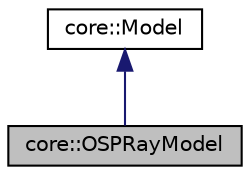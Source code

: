 digraph "core::OSPRayModel"
{
 // LATEX_PDF_SIZE
  edge [fontname="Helvetica",fontsize="10",labelfontname="Helvetica",labelfontsize="10"];
  node [fontname="Helvetica",fontsize="10",shape=record];
  Node1 [label="core::OSPRayModel",height=0.2,width=0.4,color="black", fillcolor="grey75", style="filled", fontcolor="black",tooltip=" "];
  Node2 -> Node1 [dir="back",color="midnightblue",fontsize="10",style="solid",fontname="Helvetica"];
  Node2 [label="core::Model",height=0.2,width=0.4,color="black", fillcolor="white", style="filled",URL="$d1/d11/classcore_1_1Model.html",tooltip="The abstract Model class holds the geometry attached to an asset of the scene (mesh,..."];
}
